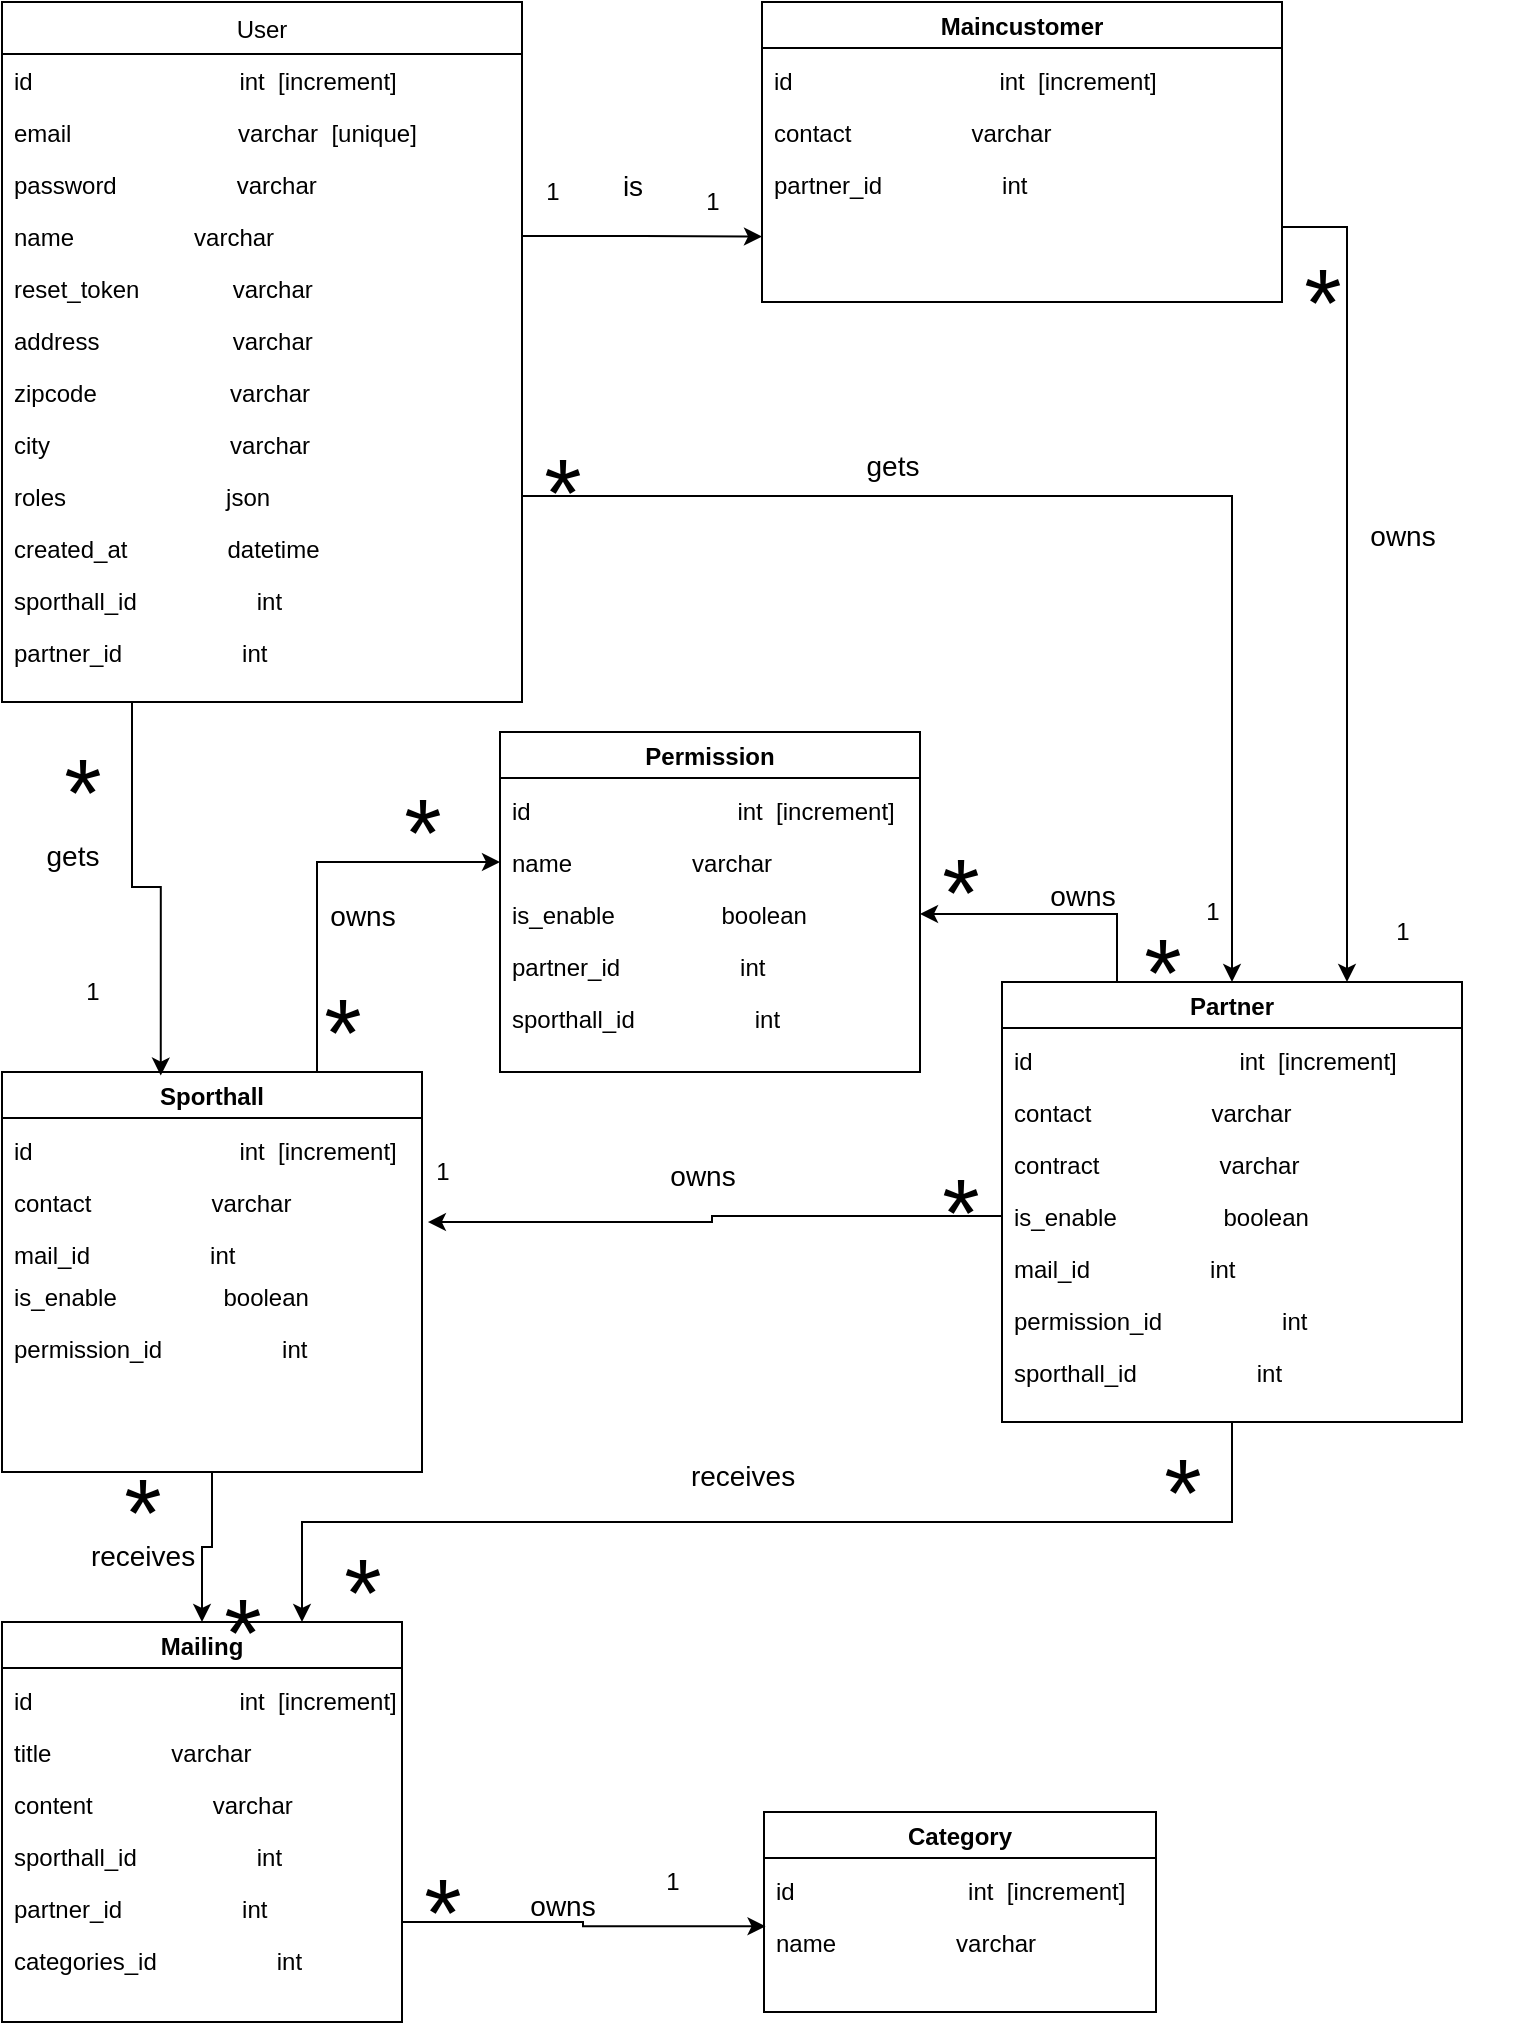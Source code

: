 <mxfile version="20.2.2" type="github">
  <diagram id="a7SjaSfjKRhJdXmIEEfU" name="Page-1">
    <mxGraphModel dx="790" dy="481" grid="1" gridSize="10" guides="1" tooltips="1" connect="1" arrows="1" fold="1" page="1" pageScale="1" pageWidth="827" pageHeight="1169" math="0" shadow="0">
      <root>
        <mxCell id="0" />
        <mxCell id="1" parent="0" />
        <mxCell id="2" value="User" style="swimlane;fontStyle=0;align=center;verticalAlign=top;childLayout=stackLayout;horizontal=1;startSize=26;horizontalStack=0;resizeParent=1;resizeLast=0;collapsible=1;marginBottom=0;rounded=0;shadow=0;strokeWidth=1;" parent="1" vertex="1">
          <mxGeometry x="60" y="50" width="260" height="350" as="geometry">
            <mxRectangle x="340" y="380" width="170" height="26" as="alternateBounds" />
          </mxGeometry>
        </mxCell>
        <mxCell id="3" value="id                               int  [increment]" style="text;align=left;verticalAlign=top;spacingLeft=4;spacingRight=4;overflow=hidden;rotatable=0;points=[[0,0.5],[1,0.5]];portConstraint=eastwest;" parent="2" vertex="1">
          <mxGeometry y="26" width="260" height="26" as="geometry" />
        </mxCell>
        <mxCell id="4" value="email                         varchar  [unique]" style="text;align=left;verticalAlign=top;spacingLeft=4;spacingRight=4;overflow=hidden;rotatable=0;points=[[0,0.5],[1,0.5]];portConstraint=eastwest;" parent="2" vertex="1">
          <mxGeometry y="52" width="260" height="26" as="geometry" />
        </mxCell>
        <mxCell id="6" value="password                  varchar" style="text;align=left;verticalAlign=top;spacingLeft=4;spacingRight=4;overflow=hidden;rotatable=0;points=[[0,0.5],[1,0.5]];portConstraint=eastwest;" parent="2" vertex="1">
          <mxGeometry y="78" width="260" height="26" as="geometry" />
        </mxCell>
        <mxCell id="9" value="name                  varchar" style="text;align=left;verticalAlign=top;spacingLeft=4;spacingRight=4;overflow=hidden;rotatable=0;points=[[0,0.5],[1,0.5]];portConstraint=eastwest;" parent="2" vertex="1">
          <mxGeometry y="104" width="260" height="26" as="geometry" />
        </mxCell>
        <mxCell id="10" value="reset_token              varchar" style="text;align=left;verticalAlign=top;spacingLeft=4;spacingRight=4;overflow=hidden;rotatable=0;points=[[0,0.5],[1,0.5]];portConstraint=eastwest;" parent="2" vertex="1">
          <mxGeometry y="130" width="260" height="26" as="geometry" />
        </mxCell>
        <mxCell id="11" value="address                    varchar" style="text;align=left;verticalAlign=top;spacingLeft=4;spacingRight=4;overflow=hidden;rotatable=0;points=[[0,0.5],[1,0.5]];portConstraint=eastwest;" parent="2" vertex="1">
          <mxGeometry y="156" width="260" height="26" as="geometry" />
        </mxCell>
        <mxCell id="12" value="zipcode                    varchar" style="text;align=left;verticalAlign=top;spacingLeft=4;spacingRight=4;overflow=hidden;rotatable=0;points=[[0,0.5],[1,0.5]];portConstraint=eastwest;" parent="2" vertex="1">
          <mxGeometry y="182" width="260" height="26" as="geometry" />
        </mxCell>
        <mxCell id="13" value="city                           varchar" style="text;align=left;verticalAlign=top;spacingLeft=4;spacingRight=4;overflow=hidden;rotatable=0;points=[[0,0.5],[1,0.5]];portConstraint=eastwest;" parent="2" vertex="1">
          <mxGeometry y="208" width="260" height="26" as="geometry" />
        </mxCell>
        <mxCell id="14" value="roles                        json" style="text;align=left;verticalAlign=top;spacingLeft=4;spacingRight=4;overflow=hidden;rotatable=0;points=[[0,0.5],[1,0.5]];portConstraint=eastwest;" parent="2" vertex="1">
          <mxGeometry y="234" width="260" height="26" as="geometry" />
        </mxCell>
        <mxCell id="15" value="created_at               datetime" style="text;align=left;verticalAlign=top;spacingLeft=4;spacingRight=4;overflow=hidden;rotatable=0;points=[[0,0.5],[1,0.5]];portConstraint=eastwest;" parent="2" vertex="1">
          <mxGeometry y="260" width="260" height="26" as="geometry" />
        </mxCell>
        <mxCell id="hPcDsvAZvbD1BHrRrWnX-96" value="sporthall_id                  int" style="text;align=left;verticalAlign=top;spacingLeft=4;spacingRight=4;overflow=hidden;rotatable=0;points=[[0,0.5],[1,0.5]];portConstraint=eastwest;" parent="2" vertex="1">
          <mxGeometry y="286" width="260" height="26" as="geometry" />
        </mxCell>
        <mxCell id="hPcDsvAZvbD1BHrRrWnX-98" value="partner_id                  int" style="text;align=left;verticalAlign=top;spacingLeft=4;spacingRight=4;overflow=hidden;rotatable=0;points=[[0,0.5],[1,0.5]];portConstraint=eastwest;" parent="2" vertex="1">
          <mxGeometry y="312" width="260" height="26" as="geometry" />
        </mxCell>
        <mxCell id="hPcDsvAZvbD1BHrRrWnX-102" style="edgeStyle=orthogonalEdgeStyle;rounded=0;orthogonalLoop=1;jettySize=auto;html=1;exitX=1;exitY=0.75;exitDx=0;exitDy=0;entryX=0.75;entryY=0;entryDx=0;entryDy=0;fontSize=14;" parent="1" source="hPcDsvAZvbD1BHrRrWnX-15" target="hPcDsvAZvbD1BHrRrWnX-17" edge="1">
          <mxGeometry relative="1" as="geometry" />
        </mxCell>
        <mxCell id="hPcDsvAZvbD1BHrRrWnX-15" value="Maincustomer" style="swimlane;" parent="1" vertex="1">
          <mxGeometry x="440" y="50" width="260" height="150" as="geometry" />
        </mxCell>
        <mxCell id="hPcDsvAZvbD1BHrRrWnX-16" value="id                               int  [increment]" style="text;align=left;verticalAlign=top;spacingLeft=4;spacingRight=4;overflow=hidden;rotatable=0;points=[[0,0.5],[1,0.5]];portConstraint=eastwest;" parent="hPcDsvAZvbD1BHrRrWnX-15" vertex="1">
          <mxGeometry y="26" width="240" height="26" as="geometry" />
        </mxCell>
        <mxCell id="hPcDsvAZvbD1BHrRrWnX-44" value="contact                  varchar" style="text;align=left;verticalAlign=top;spacingLeft=4;spacingRight=4;overflow=hidden;rotatable=0;points=[[0,0.5],[1,0.5]];portConstraint=eastwest;" parent="hPcDsvAZvbD1BHrRrWnX-15" vertex="1">
          <mxGeometry y="52" width="260" height="26" as="geometry" />
        </mxCell>
        <mxCell id="hPcDsvAZvbD1BHrRrWnX-104" value="partner_id                  int" style="text;align=left;verticalAlign=top;spacingLeft=4;spacingRight=4;overflow=hidden;rotatable=0;points=[[0,0.5],[1,0.5]];portConstraint=eastwest;" parent="hPcDsvAZvbD1BHrRrWnX-15" vertex="1">
          <mxGeometry y="78" width="190" height="26" as="geometry" />
        </mxCell>
        <mxCell id="hPcDsvAZvbD1BHrRrWnX-70" style="edgeStyle=orthogonalEdgeStyle;rounded=0;orthogonalLoop=1;jettySize=auto;html=1;exitX=0.5;exitY=1;exitDx=0;exitDy=0;entryX=0.75;entryY=0;entryDx=0;entryDy=0;fontSize=48;" parent="1" source="hPcDsvAZvbD1BHrRrWnX-17" target="hPcDsvAZvbD1BHrRrWnX-35" edge="1">
          <mxGeometry relative="1" as="geometry" />
        </mxCell>
        <mxCell id="hPcDsvAZvbD1BHrRrWnX-78" style="edgeStyle=orthogonalEdgeStyle;rounded=0;orthogonalLoop=1;jettySize=auto;html=1;exitX=0.25;exitY=0;exitDx=0;exitDy=0;entryX=1;entryY=0.5;entryDx=0;entryDy=0;fontSize=48;" parent="1" source="hPcDsvAZvbD1BHrRrWnX-17" target="hPcDsvAZvbD1BHrRrWnX-34" edge="1">
          <mxGeometry relative="1" as="geometry" />
        </mxCell>
        <mxCell id="hPcDsvAZvbD1BHrRrWnX-17" value="Partner" style="swimlane;" parent="1" vertex="1">
          <mxGeometry x="560" y="540" width="230" height="220" as="geometry" />
        </mxCell>
        <mxCell id="hPcDsvAZvbD1BHrRrWnX-18" value="id                               int  [increment]" style="text;align=left;verticalAlign=top;spacingLeft=4;spacingRight=4;overflow=hidden;rotatable=0;points=[[0,0.5],[1,0.5]];portConstraint=eastwest;" parent="hPcDsvAZvbD1BHrRrWnX-17" vertex="1">
          <mxGeometry y="26" width="240" height="26" as="geometry" />
        </mxCell>
        <mxCell id="hPcDsvAZvbD1BHrRrWnX-29" value="contract                  varchar" style="text;align=left;verticalAlign=top;spacingLeft=4;spacingRight=4;overflow=hidden;rotatable=0;points=[[0,0.5],[1,0.5]];portConstraint=eastwest;" parent="hPcDsvAZvbD1BHrRrWnX-17" vertex="1">
          <mxGeometry y="78" width="260" height="26" as="geometry" />
        </mxCell>
        <mxCell id="hPcDsvAZvbD1BHrRrWnX-30" value="is_enable                boolean" style="text;align=left;verticalAlign=top;spacingLeft=4;spacingRight=4;overflow=hidden;rotatable=0;points=[[0,0.5],[1,0.5]];portConstraint=eastwest;" parent="hPcDsvAZvbD1BHrRrWnX-17" vertex="1">
          <mxGeometry y="104" width="260" height="26" as="geometry" />
        </mxCell>
        <mxCell id="hPcDsvAZvbD1BHrRrWnX-32" value="contact                  varchar" style="text;align=left;verticalAlign=top;spacingLeft=4;spacingRight=4;overflow=hidden;rotatable=0;points=[[0,0.5],[1,0.5]];portConstraint=eastwest;" parent="hPcDsvAZvbD1BHrRrWnX-17" vertex="1">
          <mxGeometry y="52" width="260" height="26" as="geometry" />
        </mxCell>
        <mxCell id="hPcDsvAZvbD1BHrRrWnX-74" value="mail_id                  int" style="text;align=left;verticalAlign=top;spacingLeft=4;spacingRight=4;overflow=hidden;rotatable=0;points=[[0,0.5],[1,0.5]];portConstraint=eastwest;" parent="hPcDsvAZvbD1BHrRrWnX-17" vertex="1">
          <mxGeometry y="130" width="190" height="26" as="geometry" />
        </mxCell>
        <mxCell id="hPcDsvAZvbD1BHrRrWnX-80" value="permission_id                  int" style="text;align=left;verticalAlign=top;spacingLeft=4;spacingRight=4;overflow=hidden;rotatable=0;points=[[0,0.5],[1,0.5]];portConstraint=eastwest;" parent="hPcDsvAZvbD1BHrRrWnX-17" vertex="1">
          <mxGeometry y="156" width="190" height="26" as="geometry" />
        </mxCell>
        <mxCell id="hPcDsvAZvbD1BHrRrWnX-109" value="sporthall_id                  int" style="text;align=left;verticalAlign=top;spacingLeft=4;spacingRight=4;overflow=hidden;rotatable=0;points=[[0,0.5],[1,0.5]];portConstraint=eastwest;" parent="hPcDsvAZvbD1BHrRrWnX-17" vertex="1">
          <mxGeometry y="182" width="190" height="26" as="geometry" />
        </mxCell>
        <mxCell id="hPcDsvAZvbD1BHrRrWnX-22" value="Permission" style="swimlane;" parent="1" vertex="1">
          <mxGeometry x="309" y="415" width="210" height="170" as="geometry" />
        </mxCell>
        <mxCell id="hPcDsvAZvbD1BHrRrWnX-23" value="id                               int  [increment]" style="text;align=left;verticalAlign=top;spacingLeft=4;spacingRight=4;overflow=hidden;rotatable=0;points=[[0,0.5],[1,0.5]];portConstraint=eastwest;" parent="hPcDsvAZvbD1BHrRrWnX-22" vertex="1">
          <mxGeometry y="26" width="210" height="26" as="geometry" />
        </mxCell>
        <mxCell id="hPcDsvAZvbD1BHrRrWnX-33" value="name                  varchar" style="text;align=left;verticalAlign=top;spacingLeft=4;spacingRight=4;overflow=hidden;rotatable=0;points=[[0,0.5],[1,0.5]];portConstraint=eastwest;" parent="hPcDsvAZvbD1BHrRrWnX-22" vertex="1">
          <mxGeometry y="52" width="200" height="26" as="geometry" />
        </mxCell>
        <mxCell id="hPcDsvAZvbD1BHrRrWnX-34" value="is_enable                boolean" style="text;align=left;verticalAlign=top;spacingLeft=4;spacingRight=4;overflow=hidden;rotatable=0;points=[[0,0.5],[1,0.5]];portConstraint=eastwest;" parent="hPcDsvAZvbD1BHrRrWnX-22" vertex="1">
          <mxGeometry y="78" width="210" height="26" as="geometry" />
        </mxCell>
        <mxCell id="hPcDsvAZvbD1BHrRrWnX-81" value="partner_id                  int" style="text;align=left;verticalAlign=top;spacingLeft=4;spacingRight=4;overflow=hidden;rotatable=0;points=[[0,0.5],[1,0.5]];portConstraint=eastwest;" parent="hPcDsvAZvbD1BHrRrWnX-22" vertex="1">
          <mxGeometry y="104" width="190" height="26" as="geometry" />
        </mxCell>
        <mxCell id="hPcDsvAZvbD1BHrRrWnX-84" value="sporthall_id                  int" style="text;align=left;verticalAlign=top;spacingLeft=4;spacingRight=4;overflow=hidden;rotatable=0;points=[[0,0.5],[1,0.5]];portConstraint=eastwest;" parent="hPcDsvAZvbD1BHrRrWnX-22" vertex="1">
          <mxGeometry y="130" width="190" height="26" as="geometry" />
        </mxCell>
        <mxCell id="hPcDsvAZvbD1BHrRrWnX-65" style="edgeStyle=orthogonalEdgeStyle;rounded=0;orthogonalLoop=1;jettySize=auto;html=1;exitX=0.5;exitY=1;exitDx=0;exitDy=0;fontSize=48;" parent="1" source="hPcDsvAZvbD1BHrRrWnX-25" target="hPcDsvAZvbD1BHrRrWnX-35" edge="1">
          <mxGeometry relative="1" as="geometry" />
        </mxCell>
        <mxCell id="hPcDsvAZvbD1BHrRrWnX-76" style="edgeStyle=orthogonalEdgeStyle;rounded=0;orthogonalLoop=1;jettySize=auto;html=1;exitX=0.75;exitY=0;exitDx=0;exitDy=0;entryX=0;entryY=0.5;entryDx=0;entryDy=0;fontSize=48;" parent="1" source="hPcDsvAZvbD1BHrRrWnX-25" target="hPcDsvAZvbD1BHrRrWnX-33" edge="1">
          <mxGeometry relative="1" as="geometry" />
        </mxCell>
        <mxCell id="hPcDsvAZvbD1BHrRrWnX-25" value="Sporthall" style="swimlane;" parent="1" vertex="1">
          <mxGeometry x="60" y="585" width="210" height="200" as="geometry" />
        </mxCell>
        <mxCell id="hPcDsvAZvbD1BHrRrWnX-26" value="id                               int  [increment]" style="text;align=left;verticalAlign=top;spacingLeft=4;spacingRight=4;overflow=hidden;rotatable=0;points=[[0,0.5],[1,0.5]];portConstraint=eastwest;" parent="hPcDsvAZvbD1BHrRrWnX-25" vertex="1">
          <mxGeometry y="26" width="240" height="26" as="geometry" />
        </mxCell>
        <mxCell id="hPcDsvAZvbD1BHrRrWnX-31" value="is_enable                boolean" style="text;align=left;verticalAlign=top;spacingLeft=4;spacingRight=4;overflow=hidden;rotatable=0;points=[[0,0.5],[1,0.5]];portConstraint=eastwest;" parent="hPcDsvAZvbD1BHrRrWnX-25" vertex="1">
          <mxGeometry y="99" width="210" height="26" as="geometry" />
        </mxCell>
        <mxCell id="hPcDsvAZvbD1BHrRrWnX-68" value="mail_id                  int" style="text;align=left;verticalAlign=top;spacingLeft=4;spacingRight=4;overflow=hidden;rotatable=0;points=[[0,0.5],[1,0.5]];portConstraint=eastwest;" parent="hPcDsvAZvbD1BHrRrWnX-25" vertex="1">
          <mxGeometry y="78" width="190" height="26" as="geometry" />
        </mxCell>
        <mxCell id="hPcDsvAZvbD1BHrRrWnX-85" value="permission_id                  int" style="text;align=left;verticalAlign=top;spacingLeft=4;spacingRight=4;overflow=hidden;rotatable=0;points=[[0,0.5],[1,0.5]];portConstraint=eastwest;" parent="hPcDsvAZvbD1BHrRrWnX-25" vertex="1">
          <mxGeometry y="125" width="190" height="26" as="geometry" />
        </mxCell>
        <mxCell id="LtT6iVu6hN8va_RlWcHx-15" value="contact                  varchar" style="text;align=left;verticalAlign=top;spacingLeft=4;spacingRight=4;overflow=hidden;rotatable=0;points=[[0,0.5],[1,0.5]];portConstraint=eastwest;" parent="hPcDsvAZvbD1BHrRrWnX-25" vertex="1">
          <mxGeometry y="52" width="210" height="26" as="geometry" />
        </mxCell>
        <mxCell id="hPcDsvAZvbD1BHrRrWnX-61" style="edgeStyle=orthogonalEdgeStyle;rounded=0;orthogonalLoop=1;jettySize=auto;html=1;exitX=1;exitY=0.75;exitDx=0;exitDy=0;fontSize=36;entryX=0.003;entryY=0.198;entryDx=0;entryDy=0;entryPerimeter=0;" parent="1" source="hPcDsvAZvbD1BHrRrWnX-35" target="hPcDsvAZvbD1BHrRrWnX-42" edge="1">
          <mxGeometry relative="1" as="geometry">
            <mxPoint x="420" y="1010" as="targetPoint" />
          </mxGeometry>
        </mxCell>
        <mxCell id="hPcDsvAZvbD1BHrRrWnX-35" value="Mailing" style="swimlane;" parent="1" vertex="1">
          <mxGeometry x="60" y="860" width="200" height="200" as="geometry" />
        </mxCell>
        <mxCell id="hPcDsvAZvbD1BHrRrWnX-36" value="id                               int  [increment]" style="text;align=left;verticalAlign=top;spacingLeft=4;spacingRight=4;overflow=hidden;rotatable=0;points=[[0,0.5],[1,0.5]];portConstraint=eastwest;" parent="hPcDsvAZvbD1BHrRrWnX-35" vertex="1">
          <mxGeometry y="26" width="240" height="26" as="geometry" />
        </mxCell>
        <mxCell id="hPcDsvAZvbD1BHrRrWnX-37" value="title                  varchar" style="text;align=left;verticalAlign=top;spacingLeft=4;spacingRight=4;overflow=hidden;rotatable=0;points=[[0,0.5],[1,0.5]];portConstraint=eastwest;" parent="hPcDsvAZvbD1BHrRrWnX-35" vertex="1">
          <mxGeometry y="52" width="260" height="26" as="geometry" />
        </mxCell>
        <mxCell id="hPcDsvAZvbD1BHrRrWnX-39" value="content                  varchar" style="text;align=left;verticalAlign=top;spacingLeft=4;spacingRight=4;overflow=hidden;rotatable=0;points=[[0,0.5],[1,0.5]];portConstraint=eastwest;" parent="hPcDsvAZvbD1BHrRrWnX-35" vertex="1">
          <mxGeometry y="78" width="200" height="26" as="geometry" />
        </mxCell>
        <mxCell id="hPcDsvAZvbD1BHrRrWnX-69" value="sporthall_id                  int" style="text;align=left;verticalAlign=top;spacingLeft=4;spacingRight=4;overflow=hidden;rotatable=0;points=[[0,0.5],[1,0.5]];portConstraint=eastwest;" parent="hPcDsvAZvbD1BHrRrWnX-35" vertex="1">
          <mxGeometry y="104" width="190" height="26" as="geometry" />
        </mxCell>
        <mxCell id="hPcDsvAZvbD1BHrRrWnX-73" value="partner_id                  int" style="text;align=left;verticalAlign=top;spacingLeft=4;spacingRight=4;overflow=hidden;rotatable=0;points=[[0,0.5],[1,0.5]];portConstraint=eastwest;" parent="hPcDsvAZvbD1BHrRrWnX-35" vertex="1">
          <mxGeometry y="130" width="190" height="26" as="geometry" />
        </mxCell>
        <mxCell id="hPcDsvAZvbD1BHrRrWnX-62" value="categories_id                  int" style="text;align=left;verticalAlign=top;spacingLeft=4;spacingRight=4;overflow=hidden;rotatable=0;points=[[0,0.5],[1,0.5]];portConstraint=eastwest;" parent="hPcDsvAZvbD1BHrRrWnX-35" vertex="1">
          <mxGeometry y="156" width="190" height="26" as="geometry" />
        </mxCell>
        <mxCell id="hPcDsvAZvbD1BHrRrWnX-40" value="Category" style="swimlane;" parent="1" vertex="1">
          <mxGeometry x="441" y="955" width="196" height="100" as="geometry" />
        </mxCell>
        <mxCell id="hPcDsvAZvbD1BHrRrWnX-41" value="id                          int  [increment]" style="text;align=left;verticalAlign=top;spacingLeft=4;spacingRight=4;overflow=hidden;rotatable=0;points=[[0,0.5],[1,0.5]];portConstraint=eastwest;" parent="hPcDsvAZvbD1BHrRrWnX-40" vertex="1">
          <mxGeometry y="26" width="240" height="26" as="geometry" />
        </mxCell>
        <mxCell id="hPcDsvAZvbD1BHrRrWnX-42" value="name                  varchar" style="text;align=left;verticalAlign=top;spacingLeft=4;spacingRight=4;overflow=hidden;rotatable=0;points=[[0,0.5],[1,0.5]];portConstraint=eastwest;" parent="hPcDsvAZvbD1BHrRrWnX-40" vertex="1">
          <mxGeometry y="52" width="260" height="26" as="geometry" />
        </mxCell>
        <mxCell id="hPcDsvAZvbD1BHrRrWnX-47" style="edgeStyle=orthogonalEdgeStyle;rounded=0;orthogonalLoop=1;jettySize=auto;html=1;exitX=1;exitY=0.5;exitDx=0;exitDy=0;" parent="1" source="9" edge="1">
          <mxGeometry relative="1" as="geometry">
            <mxPoint x="440" y="167.286" as="targetPoint" />
          </mxGeometry>
        </mxCell>
        <mxCell id="hPcDsvAZvbD1BHrRrWnX-48" value="1" style="text;html=1;resizable=0;autosize=1;align=center;verticalAlign=middle;points=[];fillColor=none;strokeColor=none;rounded=0;" parent="1" vertex="1">
          <mxGeometry x="320" y="130" width="30" height="30" as="geometry" />
        </mxCell>
        <mxCell id="hPcDsvAZvbD1BHrRrWnX-49" value="1" style="text;html=1;resizable=0;autosize=1;align=center;verticalAlign=middle;points=[];fillColor=none;strokeColor=none;rounded=0;" parent="1" vertex="1">
          <mxGeometry x="650" y="490" width="30" height="30" as="geometry" />
        </mxCell>
        <mxCell id="hPcDsvAZvbD1BHrRrWnX-50" style="edgeStyle=orthogonalEdgeStyle;rounded=0;orthogonalLoop=1;jettySize=auto;html=1;exitX=1;exitY=0.5;exitDx=0;exitDy=0;fontSize=36;entryX=0.5;entryY=0;entryDx=0;entryDy=0;" parent="1" source="14" target="hPcDsvAZvbD1BHrRrWnX-17" edge="1">
          <mxGeometry relative="1" as="geometry">
            <mxPoint x="410" y="380" as="targetPoint" />
          </mxGeometry>
        </mxCell>
        <mxCell id="hPcDsvAZvbD1BHrRrWnX-53" style="edgeStyle=orthogonalEdgeStyle;rounded=0;orthogonalLoop=1;jettySize=auto;html=1;entryX=0.378;entryY=0.009;entryDx=0;entryDy=0;fontSize=36;entryPerimeter=0;exitX=0.25;exitY=1;exitDx=0;exitDy=0;" parent="1" source="2" target="hPcDsvAZvbD1BHrRrWnX-25" edge="1">
          <mxGeometry relative="1" as="geometry">
            <mxPoint x="100" y="380" as="sourcePoint" />
          </mxGeometry>
        </mxCell>
        <mxCell id="hPcDsvAZvbD1BHrRrWnX-55" value="1" style="text;html=1;resizable=0;autosize=1;align=center;verticalAlign=middle;points=[];fillColor=none;strokeColor=none;rounded=0;" parent="1" vertex="1">
          <mxGeometry x="90" y="530" width="30" height="30" as="geometry" />
        </mxCell>
        <mxCell id="hPcDsvAZvbD1BHrRrWnX-63" value="1" style="text;html=1;resizable=0;autosize=1;align=center;verticalAlign=middle;points=[];fillColor=none;strokeColor=none;rounded=0;" parent="1" vertex="1">
          <mxGeometry x="380" y="975" width="30" height="30" as="geometry" />
        </mxCell>
        <mxCell id="hPcDsvAZvbD1BHrRrWnX-64" value="&lt;font style=&quot;font-size: 48px;&quot;&gt;*&lt;/font&gt;" style="text;html=1;resizable=0;autosize=1;align=center;verticalAlign=middle;points=[];fillColor=none;strokeColor=none;rounded=0;" parent="1" vertex="1">
          <mxGeometry x="260" y="970" width="40" height="70" as="geometry" />
        </mxCell>
        <mxCell id="hPcDsvAZvbD1BHrRrWnX-66" value="&lt;font style=&quot;font-size: 48px;&quot;&gt;*&lt;/font&gt;" style="text;html=1;resizable=0;autosize=1;align=center;verticalAlign=middle;points=[];fillColor=none;strokeColor=none;rounded=0;" parent="1" vertex="1">
          <mxGeometry x="110" y="770" width="40" height="70" as="geometry" />
        </mxCell>
        <mxCell id="hPcDsvAZvbD1BHrRrWnX-67" value="&lt;font style=&quot;font-size: 48px;&quot;&gt;*&lt;/font&gt;" style="text;html=1;resizable=0;autosize=1;align=center;verticalAlign=middle;points=[];fillColor=none;strokeColor=none;rounded=0;" parent="1" vertex="1">
          <mxGeometry x="160" y="830" width="40" height="70" as="geometry" />
        </mxCell>
        <mxCell id="hPcDsvAZvbD1BHrRrWnX-71" value="&lt;font style=&quot;font-size: 48px;&quot;&gt;*&lt;/font&gt;" style="text;html=1;resizable=0;autosize=1;align=center;verticalAlign=middle;points=[];fillColor=none;strokeColor=none;rounded=0;" parent="1" vertex="1">
          <mxGeometry x="630" y="760" width="40" height="70" as="geometry" />
        </mxCell>
        <mxCell id="hPcDsvAZvbD1BHrRrWnX-72" value="&lt;font style=&quot;font-size: 48px;&quot;&gt;*&lt;/font&gt;" style="text;html=1;resizable=0;autosize=1;align=center;verticalAlign=middle;points=[];fillColor=none;strokeColor=none;rounded=0;" parent="1" vertex="1">
          <mxGeometry x="220" y="810" width="40" height="70" as="geometry" />
        </mxCell>
        <mxCell id="hPcDsvAZvbD1BHrRrWnX-79" value="1" style="text;html=1;resizable=0;autosize=1;align=center;verticalAlign=middle;points=[];fillColor=none;strokeColor=none;rounded=0;" parent="1" vertex="1">
          <mxGeometry x="400" y="135" width="30" height="30" as="geometry" />
        </mxCell>
        <mxCell id="hPcDsvAZvbD1BHrRrWnX-82" value="&lt;font style=&quot;font-size: 48px;&quot;&gt;*&lt;/font&gt;" style="text;html=1;resizable=0;autosize=1;align=center;verticalAlign=middle;points=[];fillColor=none;strokeColor=none;rounded=0;" parent="1" vertex="1">
          <mxGeometry x="210" y="530" width="40" height="70" as="geometry" />
        </mxCell>
        <mxCell id="hPcDsvAZvbD1BHrRrWnX-83" value="&lt;font style=&quot;font-size: 48px;&quot;&gt;*&lt;/font&gt;" style="text;html=1;resizable=0;autosize=1;align=center;verticalAlign=middle;points=[];fillColor=none;strokeColor=none;rounded=0;" parent="1" vertex="1">
          <mxGeometry x="519" y="460" width="40" height="70" as="geometry" />
        </mxCell>
        <mxCell id="hPcDsvAZvbD1BHrRrWnX-86" value="&lt;font style=&quot;font-size: 48px;&quot;&gt;*&lt;/font&gt;" style="text;html=1;resizable=0;autosize=1;align=center;verticalAlign=middle;points=[];fillColor=none;strokeColor=none;rounded=0;" parent="1" vertex="1">
          <mxGeometry x="250" y="430" width="40" height="70" as="geometry" />
        </mxCell>
        <mxCell id="hPcDsvAZvbD1BHrRrWnX-87" value="&lt;font style=&quot;font-size: 14px;&quot;&gt;is&lt;/font&gt;" style="text;html=1;resizable=0;autosize=1;align=center;verticalAlign=middle;points=[];fillColor=none;strokeColor=none;rounded=0;fontSize=48;" parent="1" vertex="1">
          <mxGeometry x="360" y="95" width="30" height="70" as="geometry" />
        </mxCell>
        <mxCell id="hPcDsvAZvbD1BHrRrWnX-88" value="&lt;font style=&quot;font-size: 14px;&quot;&gt;gets&lt;/font&gt;" style="text;html=1;resizable=0;autosize=1;align=center;verticalAlign=middle;points=[];fillColor=none;strokeColor=none;rounded=0;fontSize=48;" parent="1" vertex="1">
          <mxGeometry x="480" y="235" width="50" height="70" as="geometry" />
        </mxCell>
        <mxCell id="hPcDsvAZvbD1BHrRrWnX-89" value="&lt;font style=&quot;font-size: 48px;&quot;&gt;*&lt;/font&gt;" style="text;html=1;resizable=0;autosize=1;align=center;verticalAlign=middle;points=[];fillColor=none;strokeColor=none;rounded=0;" parent="1" vertex="1">
          <mxGeometry x="620" y="500" width="40" height="70" as="geometry" />
        </mxCell>
        <mxCell id="hPcDsvAZvbD1BHrRrWnX-90" value="&lt;font style=&quot;font-size: 14px;&quot;&gt;owns&lt;/font&gt;" style="text;html=1;resizable=0;autosize=1;align=center;verticalAlign=middle;points=[];fillColor=none;strokeColor=none;rounded=0;fontSize=48;" parent="1" vertex="1">
          <mxGeometry x="570" y="450" width="60" height="70" as="geometry" />
        </mxCell>
        <mxCell id="hPcDsvAZvbD1BHrRrWnX-91" value="&lt;font style=&quot;font-size: 14px;&quot;&gt;owns&lt;/font&gt;" style="text;html=1;resizable=0;autosize=1;align=center;verticalAlign=middle;points=[];fillColor=none;strokeColor=none;rounded=0;fontSize=48;" parent="1" vertex="1">
          <mxGeometry x="210" y="460" width="60" height="70" as="geometry" />
        </mxCell>
        <mxCell id="hPcDsvAZvbD1BHrRrWnX-92" value="&lt;font style=&quot;font-size: 14px;&quot;&gt;gets&lt;/font&gt;" style="text;html=1;resizable=0;autosize=1;align=center;verticalAlign=middle;points=[];fillColor=none;strokeColor=none;rounded=0;fontSize=48;" parent="1" vertex="1">
          <mxGeometry x="70" y="430" width="50" height="70" as="geometry" />
        </mxCell>
        <mxCell id="hPcDsvAZvbD1BHrRrWnX-93" value="&lt;font style=&quot;font-size: 14px;&quot;&gt;receives&lt;/font&gt;" style="text;html=1;resizable=0;autosize=1;align=center;verticalAlign=middle;points=[];fillColor=none;strokeColor=none;rounded=0;fontSize=48;" parent="1" vertex="1">
          <mxGeometry x="390" y="740" width="80" height="70" as="geometry" />
        </mxCell>
        <mxCell id="hPcDsvAZvbD1BHrRrWnX-94" value="&lt;font style=&quot;font-size: 14px;&quot;&gt;receives&lt;/font&gt;" style="text;html=1;resizable=0;autosize=1;align=center;verticalAlign=middle;points=[];fillColor=none;strokeColor=none;rounded=0;fontSize=48;" parent="1" vertex="1">
          <mxGeometry x="90" y="780" width="80" height="70" as="geometry" />
        </mxCell>
        <mxCell id="hPcDsvAZvbD1BHrRrWnX-95" value="&lt;font style=&quot;font-size: 14px;&quot;&gt;owns&lt;/font&gt;" style="text;html=1;resizable=0;autosize=1;align=center;verticalAlign=middle;points=[];fillColor=none;strokeColor=none;rounded=0;fontSize=48;" parent="1" vertex="1">
          <mxGeometry x="310" y="955" width="60" height="70" as="geometry" />
        </mxCell>
        <mxCell id="hPcDsvAZvbD1BHrRrWnX-99" value="&lt;font style=&quot;font-size: 48px;&quot;&gt;*&lt;/font&gt;" style="text;html=1;resizable=0;autosize=1;align=center;verticalAlign=middle;points=[];fillColor=none;strokeColor=none;rounded=0;" parent="1" vertex="1">
          <mxGeometry x="80" y="410" width="40" height="70" as="geometry" />
        </mxCell>
        <mxCell id="hPcDsvAZvbD1BHrRrWnX-100" value="&lt;font style=&quot;font-size: 48px;&quot;&gt;*&lt;/font&gt;" style="text;html=1;resizable=0;autosize=1;align=center;verticalAlign=middle;points=[];fillColor=none;strokeColor=none;rounded=0;" parent="1" vertex="1">
          <mxGeometry x="320" y="260" width="40" height="70" as="geometry" />
        </mxCell>
        <mxCell id="hPcDsvAZvbD1BHrRrWnX-103" value="&lt;font style=&quot;font-size: 14px;&quot;&gt;owns&lt;/font&gt;" style="text;html=1;resizable=0;autosize=1;align=center;verticalAlign=middle;points=[];fillColor=none;strokeColor=none;rounded=0;fontSize=48;" parent="1" vertex="1">
          <mxGeometry x="730" y="270" width="60" height="70" as="geometry" />
        </mxCell>
        <mxCell id="hPcDsvAZvbD1BHrRrWnX-105" value="&lt;font style=&quot;font-size: 48px;&quot;&gt;*&lt;/font&gt;" style="text;html=1;resizable=0;autosize=1;align=center;verticalAlign=middle;points=[];fillColor=none;strokeColor=none;rounded=0;" parent="1" vertex="1">
          <mxGeometry x="700" y="165" width="40" height="70" as="geometry" />
        </mxCell>
        <mxCell id="hPcDsvAZvbD1BHrRrWnX-106" value="1" style="text;html=1;resizable=0;autosize=1;align=center;verticalAlign=middle;points=[];fillColor=none;strokeColor=none;rounded=0;" parent="1" vertex="1">
          <mxGeometry x="745" y="500" width="30" height="30" as="geometry" />
        </mxCell>
        <mxCell id="hPcDsvAZvbD1BHrRrWnX-107" style="edgeStyle=orthogonalEdgeStyle;rounded=0;orthogonalLoop=1;jettySize=auto;html=1;exitX=0;exitY=0.5;exitDx=0;exitDy=0;fontSize=14;entryX=1.014;entryY=0.885;entryDx=0;entryDy=0;entryPerimeter=0;" parent="1" source="hPcDsvAZvbD1BHrRrWnX-30" edge="1" target="LtT6iVu6hN8va_RlWcHx-15">
          <mxGeometry relative="1" as="geometry">
            <mxPoint x="280" y="657" as="targetPoint" />
          </mxGeometry>
        </mxCell>
        <mxCell id="hPcDsvAZvbD1BHrRrWnX-108" value="&lt;font style=&quot;font-size: 14px;&quot;&gt;owns&lt;/font&gt;" style="text;html=1;resizable=0;autosize=1;align=center;verticalAlign=middle;points=[];fillColor=none;strokeColor=none;rounded=0;fontSize=48;" parent="1" vertex="1">
          <mxGeometry x="380" y="590" width="60" height="70" as="geometry" />
        </mxCell>
        <mxCell id="hPcDsvAZvbD1BHrRrWnX-110" value="&lt;font style=&quot;font-size: 48px;&quot;&gt;*&lt;/font&gt;" style="text;html=1;resizable=0;autosize=1;align=center;verticalAlign=middle;points=[];fillColor=none;strokeColor=none;rounded=0;" parent="1" vertex="1">
          <mxGeometry x="519" y="620" width="40" height="70" as="geometry" />
        </mxCell>
        <mxCell id="hPcDsvAZvbD1BHrRrWnX-111" value="1" style="text;html=1;resizable=0;autosize=1;align=center;verticalAlign=middle;points=[];fillColor=none;strokeColor=none;rounded=0;" parent="1" vertex="1">
          <mxGeometry x="265" y="620" width="30" height="30" as="geometry" />
        </mxCell>
      </root>
    </mxGraphModel>
  </diagram>
</mxfile>
